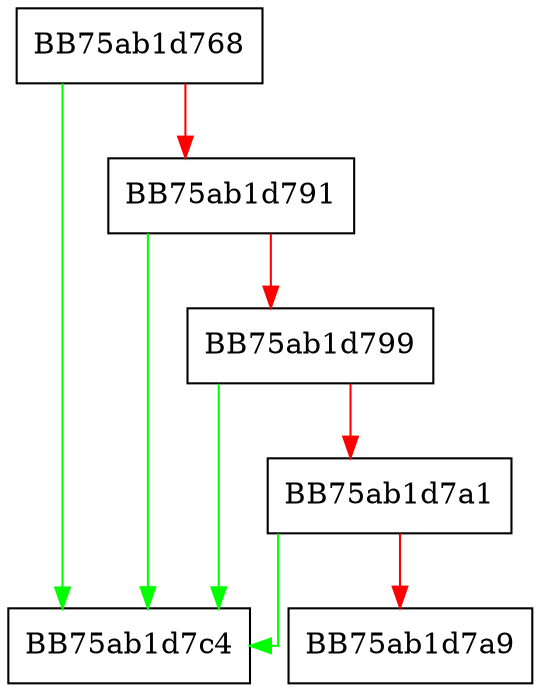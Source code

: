 digraph MetastoreError {
  node [shape="box"];
  graph [splines=ortho];
  BB75ab1d768 -> BB75ab1d7c4 [color="green"];
  BB75ab1d768 -> BB75ab1d791 [color="red"];
  BB75ab1d791 -> BB75ab1d7c4 [color="green"];
  BB75ab1d791 -> BB75ab1d799 [color="red"];
  BB75ab1d799 -> BB75ab1d7c4 [color="green"];
  BB75ab1d799 -> BB75ab1d7a1 [color="red"];
  BB75ab1d7a1 -> BB75ab1d7c4 [color="green"];
  BB75ab1d7a1 -> BB75ab1d7a9 [color="red"];
}